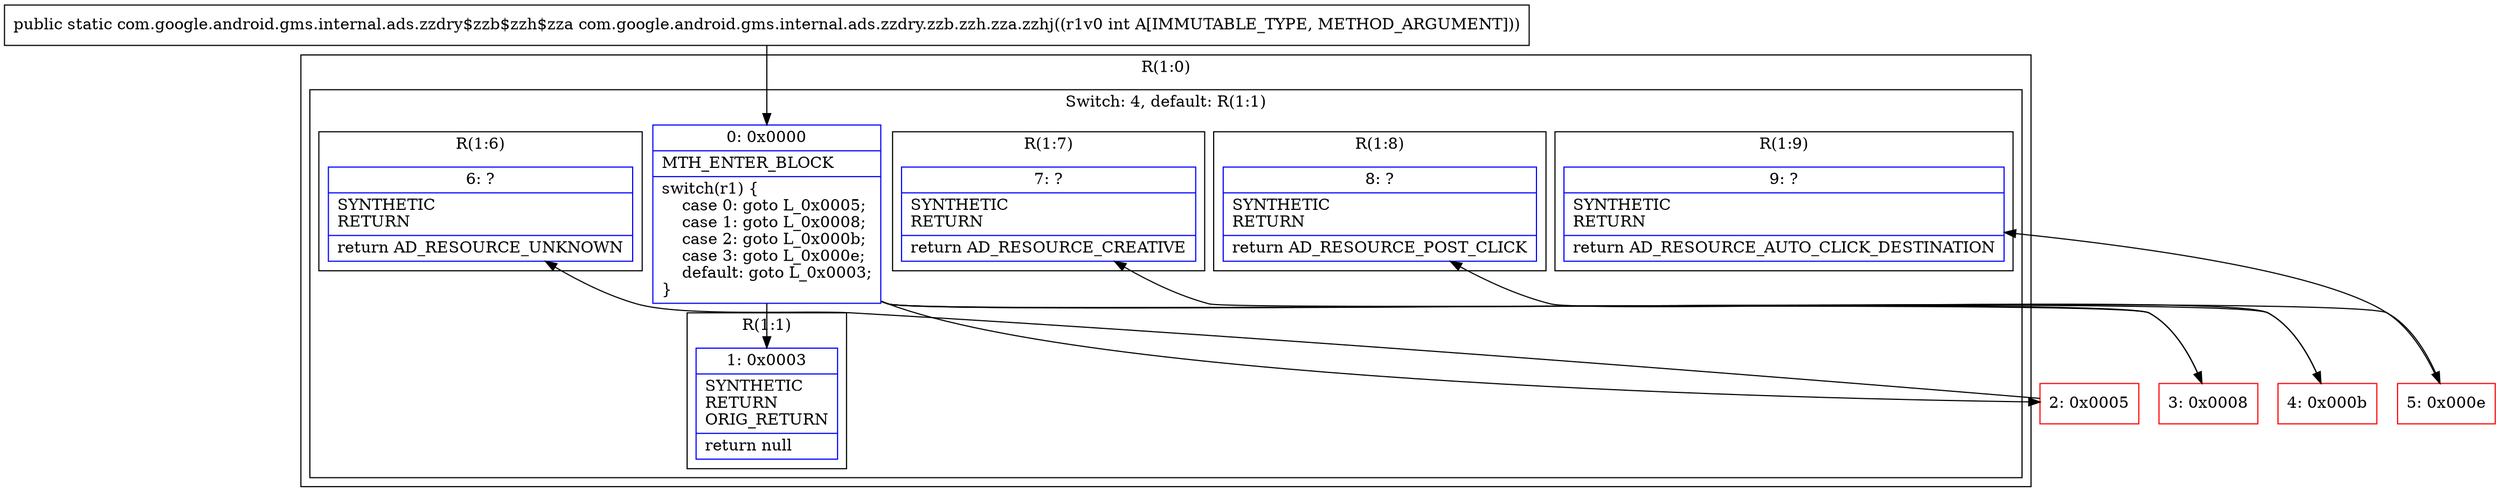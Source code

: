 digraph "CFG forcom.google.android.gms.internal.ads.zzdry.zzb.zzh.zza.zzhj(I)Lcom\/google\/android\/gms\/internal\/ads\/zzdry$zzb$zzh$zza;" {
subgraph cluster_Region_1160953536 {
label = "R(1:0)";
node [shape=record,color=blue];
subgraph cluster_SwitchRegion_2086348040 {
label = "Switch: 4, default: R(1:1)";
node [shape=record,color=blue];
Node_0 [shape=record,label="{0\:\ 0x0000|MTH_ENTER_BLOCK\l|switch(r1) \{\l    case 0: goto L_0x0005;\l    case 1: goto L_0x0008;\l    case 2: goto L_0x000b;\l    case 3: goto L_0x000e;\l    default: goto L_0x0003;\l\}\l}"];
subgraph cluster_Region_1144057125 {
label = "R(1:6)";
node [shape=record,color=blue];
Node_6 [shape=record,label="{6\:\ ?|SYNTHETIC\lRETURN\l|return AD_RESOURCE_UNKNOWN\l}"];
}
subgraph cluster_Region_196339951 {
label = "R(1:7)";
node [shape=record,color=blue];
Node_7 [shape=record,label="{7\:\ ?|SYNTHETIC\lRETURN\l|return AD_RESOURCE_CREATIVE\l}"];
}
subgraph cluster_Region_1537709031 {
label = "R(1:8)";
node [shape=record,color=blue];
Node_8 [shape=record,label="{8\:\ ?|SYNTHETIC\lRETURN\l|return AD_RESOURCE_POST_CLICK\l}"];
}
subgraph cluster_Region_2121375486 {
label = "R(1:9)";
node [shape=record,color=blue];
Node_9 [shape=record,label="{9\:\ ?|SYNTHETIC\lRETURN\l|return AD_RESOURCE_AUTO_CLICK_DESTINATION\l}"];
}
subgraph cluster_Region_1038814672 {
label = "R(1:1)";
node [shape=record,color=blue];
Node_1 [shape=record,label="{1\:\ 0x0003|SYNTHETIC\lRETURN\lORIG_RETURN\l|return null\l}"];
}
}
}
Node_2 [shape=record,color=red,label="{2\:\ 0x0005}"];
Node_3 [shape=record,color=red,label="{3\:\ 0x0008}"];
Node_4 [shape=record,color=red,label="{4\:\ 0x000b}"];
Node_5 [shape=record,color=red,label="{5\:\ 0x000e}"];
MethodNode[shape=record,label="{public static com.google.android.gms.internal.ads.zzdry$zzb$zzh$zza com.google.android.gms.internal.ads.zzdry.zzb.zzh.zza.zzhj((r1v0 int A[IMMUTABLE_TYPE, METHOD_ARGUMENT])) }"];
MethodNode -> Node_0;
Node_0 -> Node_1;
Node_0 -> Node_2;
Node_0 -> Node_3;
Node_0 -> Node_4;
Node_0 -> Node_5;
Node_2 -> Node_6;
Node_3 -> Node_7;
Node_4 -> Node_8;
Node_5 -> Node_9;
}

